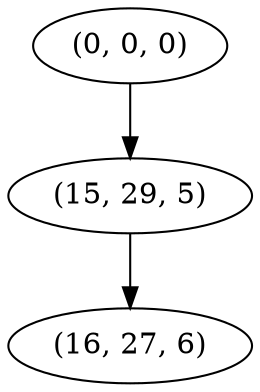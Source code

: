 digraph tree {
    "(0, 0, 0)";
    "(15, 29, 5)";
    "(16, 27, 6)";
    "(0, 0, 0)" -> "(15, 29, 5)";
    "(15, 29, 5)" -> "(16, 27, 6)";
}
